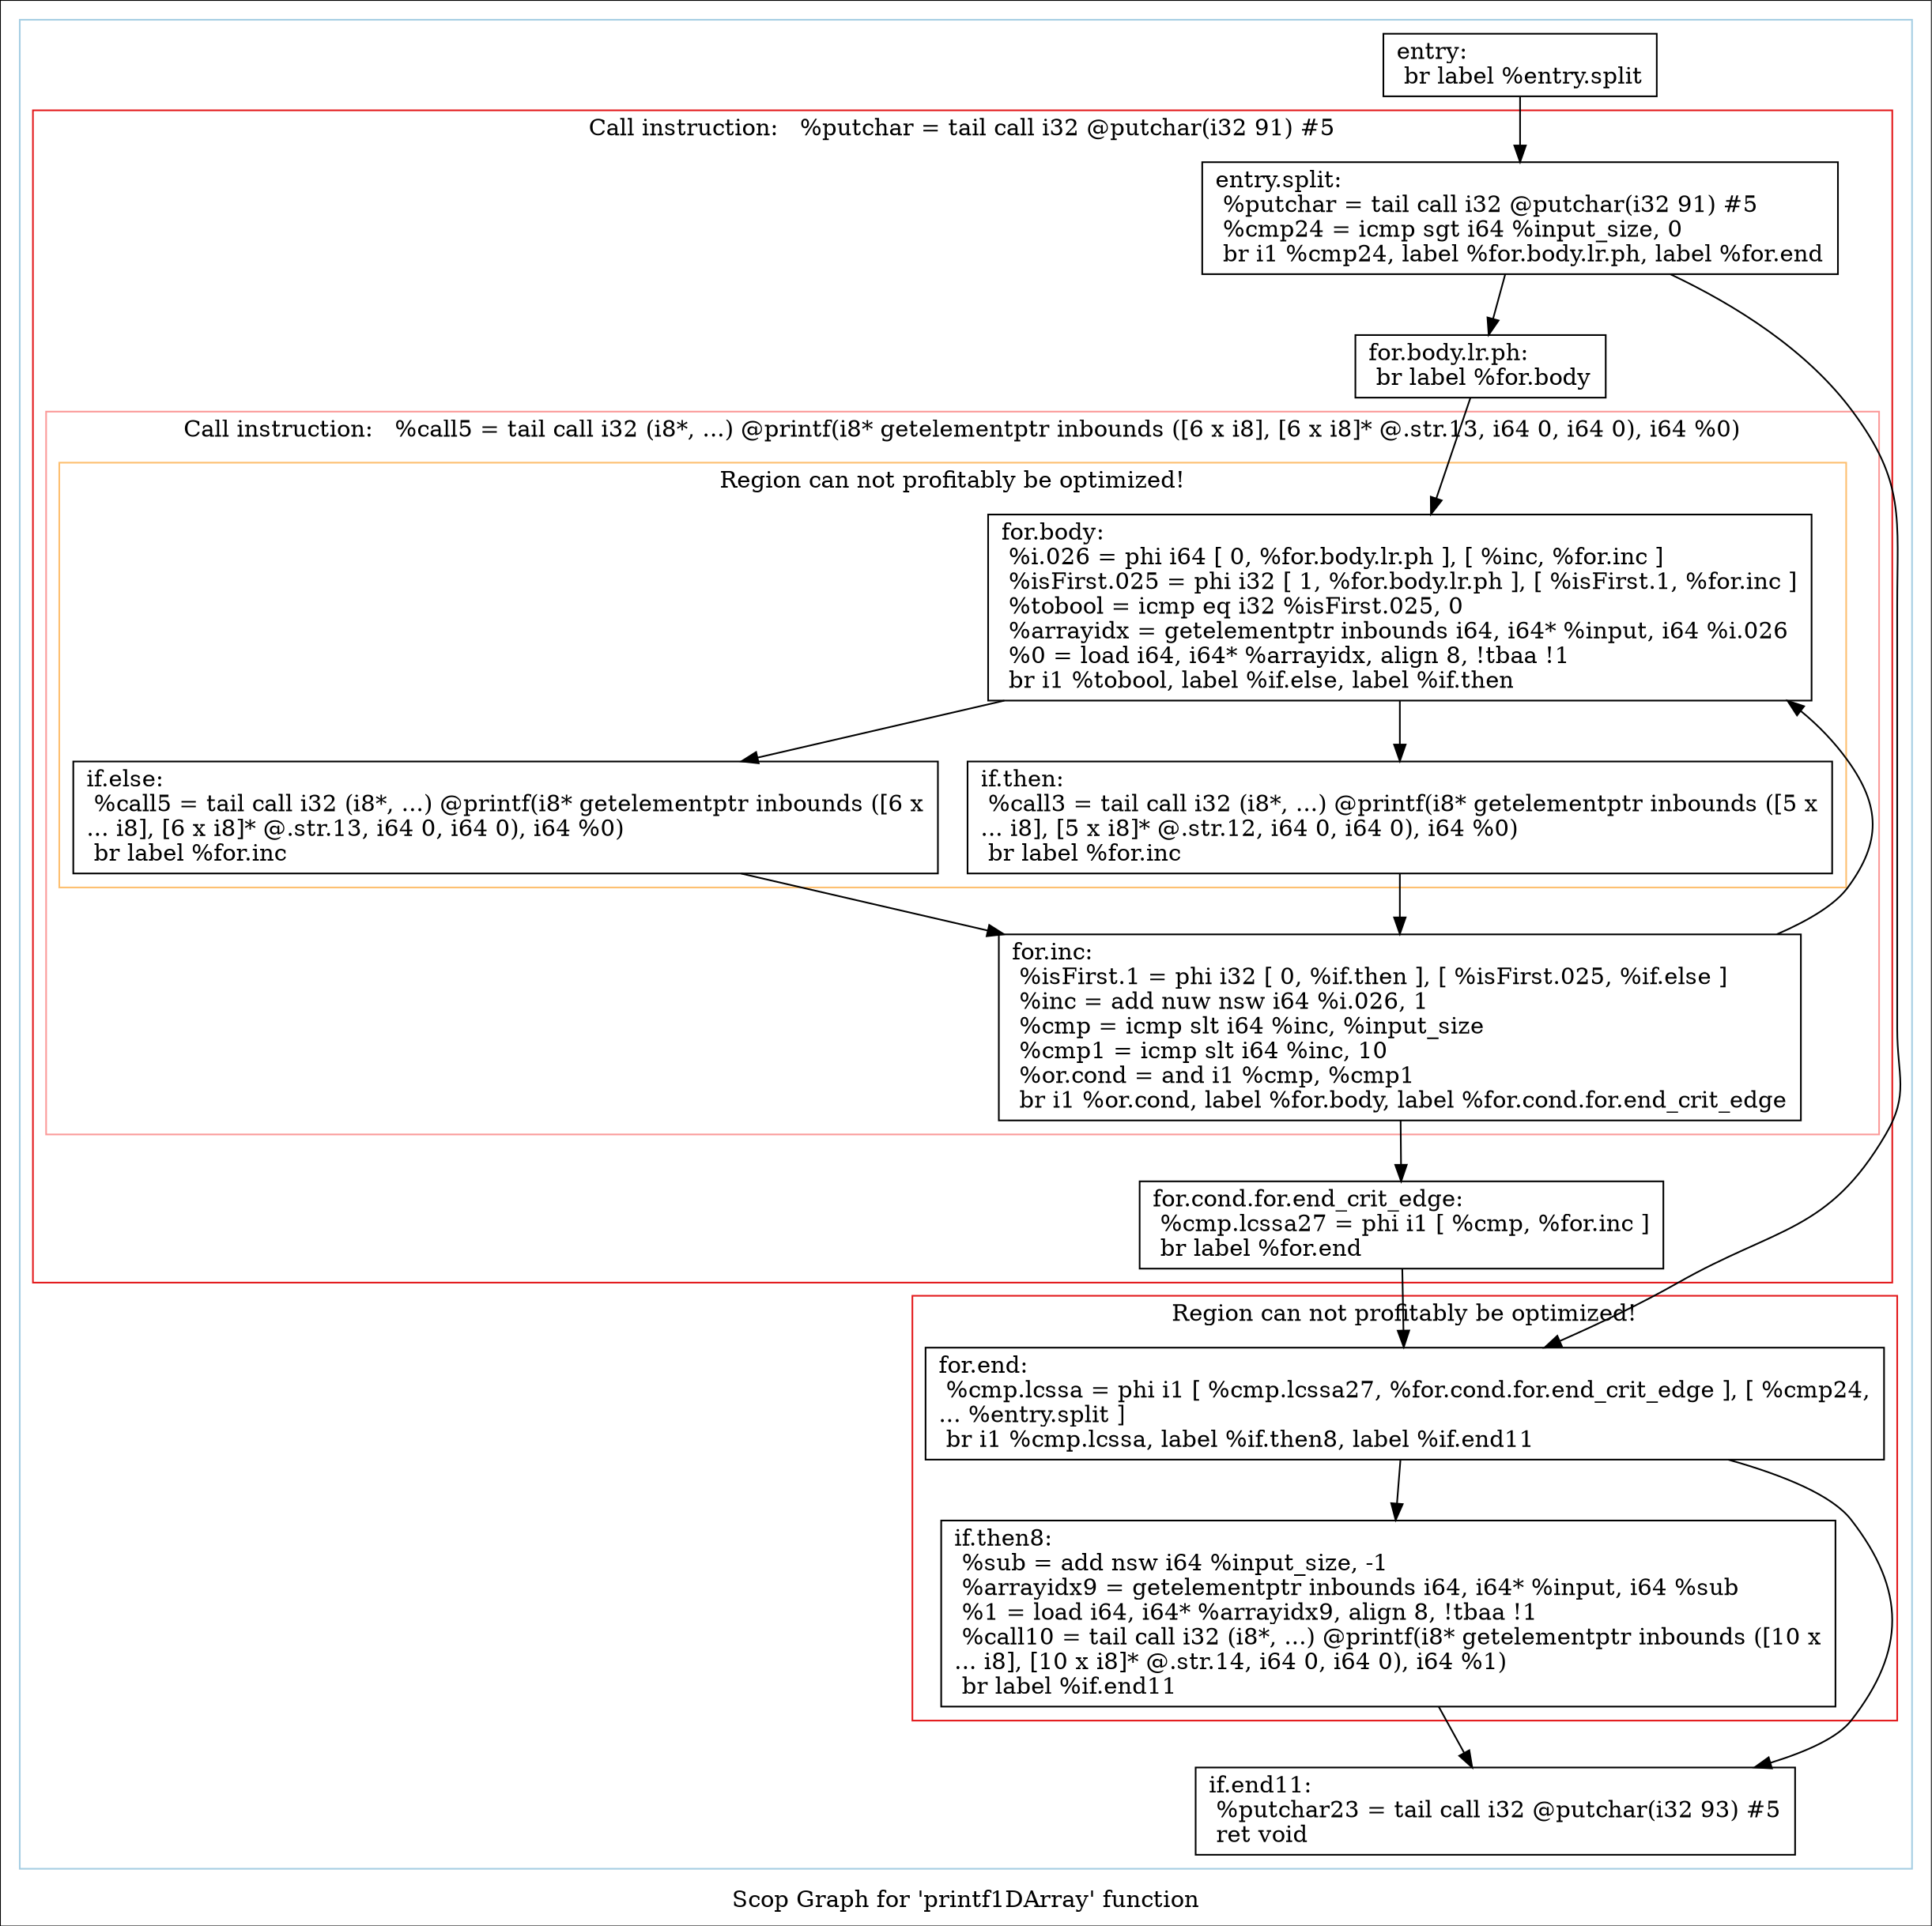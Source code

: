 digraph "Scop Graph for 'printf1DArray' function" {
	label="Scop Graph for 'printf1DArray' function";

	Node0x8fa9fd0 [shape=record,label="{entry:\l  br label %entry.split\l}"];
	Node0x8fa9fd0 -> Node0x8f8a4a0;
	Node0x8f8a4a0 [shape=record,label="{entry.split:                                      \l  %putchar = tail call i32 @putchar(i32 91) #5\l  %cmp24 = icmp sgt i64 %input_size, 0\l  br i1 %cmp24, label %for.body.lr.ph, label %for.end\l}"];
	Node0x8f8a4a0 -> Node0x8ff3aa0;
	Node0x8f8a4a0 -> Node0x8ff1ec0;
	Node0x8ff3aa0 [shape=record,label="{for.body.lr.ph:                                   \l  br label %for.body\l}"];
	Node0x8ff3aa0 -> Node0x8f65380;
	Node0x8f65380 [shape=record,label="{for.body:                                         \l  %i.026 = phi i64 [ 0, %for.body.lr.ph ], [ %inc, %for.inc ]\l  %isFirst.025 = phi i32 [ 1, %for.body.lr.ph ], [ %isFirst.1, %for.inc ]\l  %tobool = icmp eq i32 %isFirst.025, 0\l  %arrayidx = getelementptr inbounds i64, i64* %input, i64 %i.026\l  %0 = load i64, i64* %arrayidx, align 8, !tbaa !1\l  br i1 %tobool, label %if.else, label %if.then\l}"];
	Node0x8f65380 -> Node0x8fec640;
	Node0x8f65380 -> Node0x8f983e0;
	Node0x8fec640 [shape=record,label="{if.else:                                          \l  %call5 = tail call i32 (i8*, ...) @printf(i8* getelementptr inbounds ([6 x\l... i8], [6 x i8]* @.str.13, i64 0, i64 0), i64 %0)\l  br label %for.inc\l}"];
	Node0x8fec640 -> Node0x8fec5e0;
	Node0x8fec5e0 [shape=record,label="{for.inc:                                          \l  %isFirst.1 = phi i32 [ 0, %if.then ], [ %isFirst.025, %if.else ]\l  %inc = add nuw nsw i64 %i.026, 1\l  %cmp = icmp slt i64 %inc, %input_size\l  %cmp1 = icmp slt i64 %inc, 10\l  %or.cond = and i1 %cmp, %cmp1\l  br i1 %or.cond, label %for.body, label %for.cond.for.end_crit_edge\l}"];
	Node0x8fec5e0 -> Node0x8f65380[constraint=false];
	Node0x8fec5e0 -> Node0x8ff1a50;
	Node0x8ff1a50 [shape=record,label="{for.cond.for.end_crit_edge:                       \l  %cmp.lcssa27 = phi i1 [ %cmp, %for.inc ]\l  br label %for.end\l}"];
	Node0x8ff1a50 -> Node0x8ff1ec0;
	Node0x8ff1ec0 [shape=record,label="{for.end:                                          \l  %cmp.lcssa = phi i1 [ %cmp.lcssa27, %for.cond.for.end_crit_edge ], [ %cmp24,\l... %entry.split ]\l  br i1 %cmp.lcssa, label %if.then8, label %if.end11\l}"];
	Node0x8ff1ec0 -> Node0x8fe7c30;
	Node0x8ff1ec0 -> Node0x8f6b990;
	Node0x8fe7c30 [shape=record,label="{if.then8:                                         \l  %sub = add nsw i64 %input_size, -1\l  %arrayidx9 = getelementptr inbounds i64, i64* %input, i64 %sub\l  %1 = load i64, i64* %arrayidx9, align 8, !tbaa !1\l  %call10 = tail call i32 (i8*, ...) @printf(i8* getelementptr inbounds ([10 x\l... i8], [10 x i8]* @.str.14, i64 0, i64 0), i64 %1)\l  br label %if.end11\l}"];
	Node0x8fe7c30 -> Node0x8f6b990;
	Node0x8f6b990 [shape=record,label="{if.end11:                                         \l  %putchar23 = tail call i32 @putchar(i32 93) #5\l  ret void\l}"];
	Node0x8f983e0 [shape=record,label="{if.then:                                          \l  %call3 = tail call i32 (i8*, ...) @printf(i8* getelementptr inbounds ([5 x\l... i8], [5 x i8]* @.str.12, i64 0, i64 0), i64 %0)\l  br label %for.inc\l}"];
	Node0x8f983e0 -> Node0x8fec5e0;
	colorscheme = "paired12"
        subgraph cluster_0x8f915c0 {
          label = "";
          style = solid;
          color = 1
          subgraph cluster_0x8f68020 {
            label = "Call instruction:   %putchar = tail call i32 @putchar(i32 91) #5";
            style = solid;
            color = 6
            subgraph cluster_0x8f67fa0 {
              label = "Call instruction:   %call5 = tail call i32 (i8*, ...) @printf(i8* getelementptr inbounds ([6 x i8], [6 x i8]* @.str.13, i64 0, i64 0), i64 %0)";
              style = solid;
              color = 5
              subgraph cluster_0x8fe7b70 {
                label = "Region can not profitably be optimized!";
                style = solid;
                color = 7
                Node0x8f65380;
                Node0x8fec640;
                Node0x8f983e0;
              }
              Node0x8fec5e0;
            }
            Node0x8f8a4a0;
            Node0x8ff3aa0;
            Node0x8ff1a50;
          }
          subgraph cluster_0x8f69940 {
            label = "Region can not profitably be optimized!";
            style = solid;
            color = 6
            Node0x8ff1ec0;
            Node0x8fe7c30;
          }
          Node0x8fa9fd0;
          Node0x8f6b990;
        }
}
